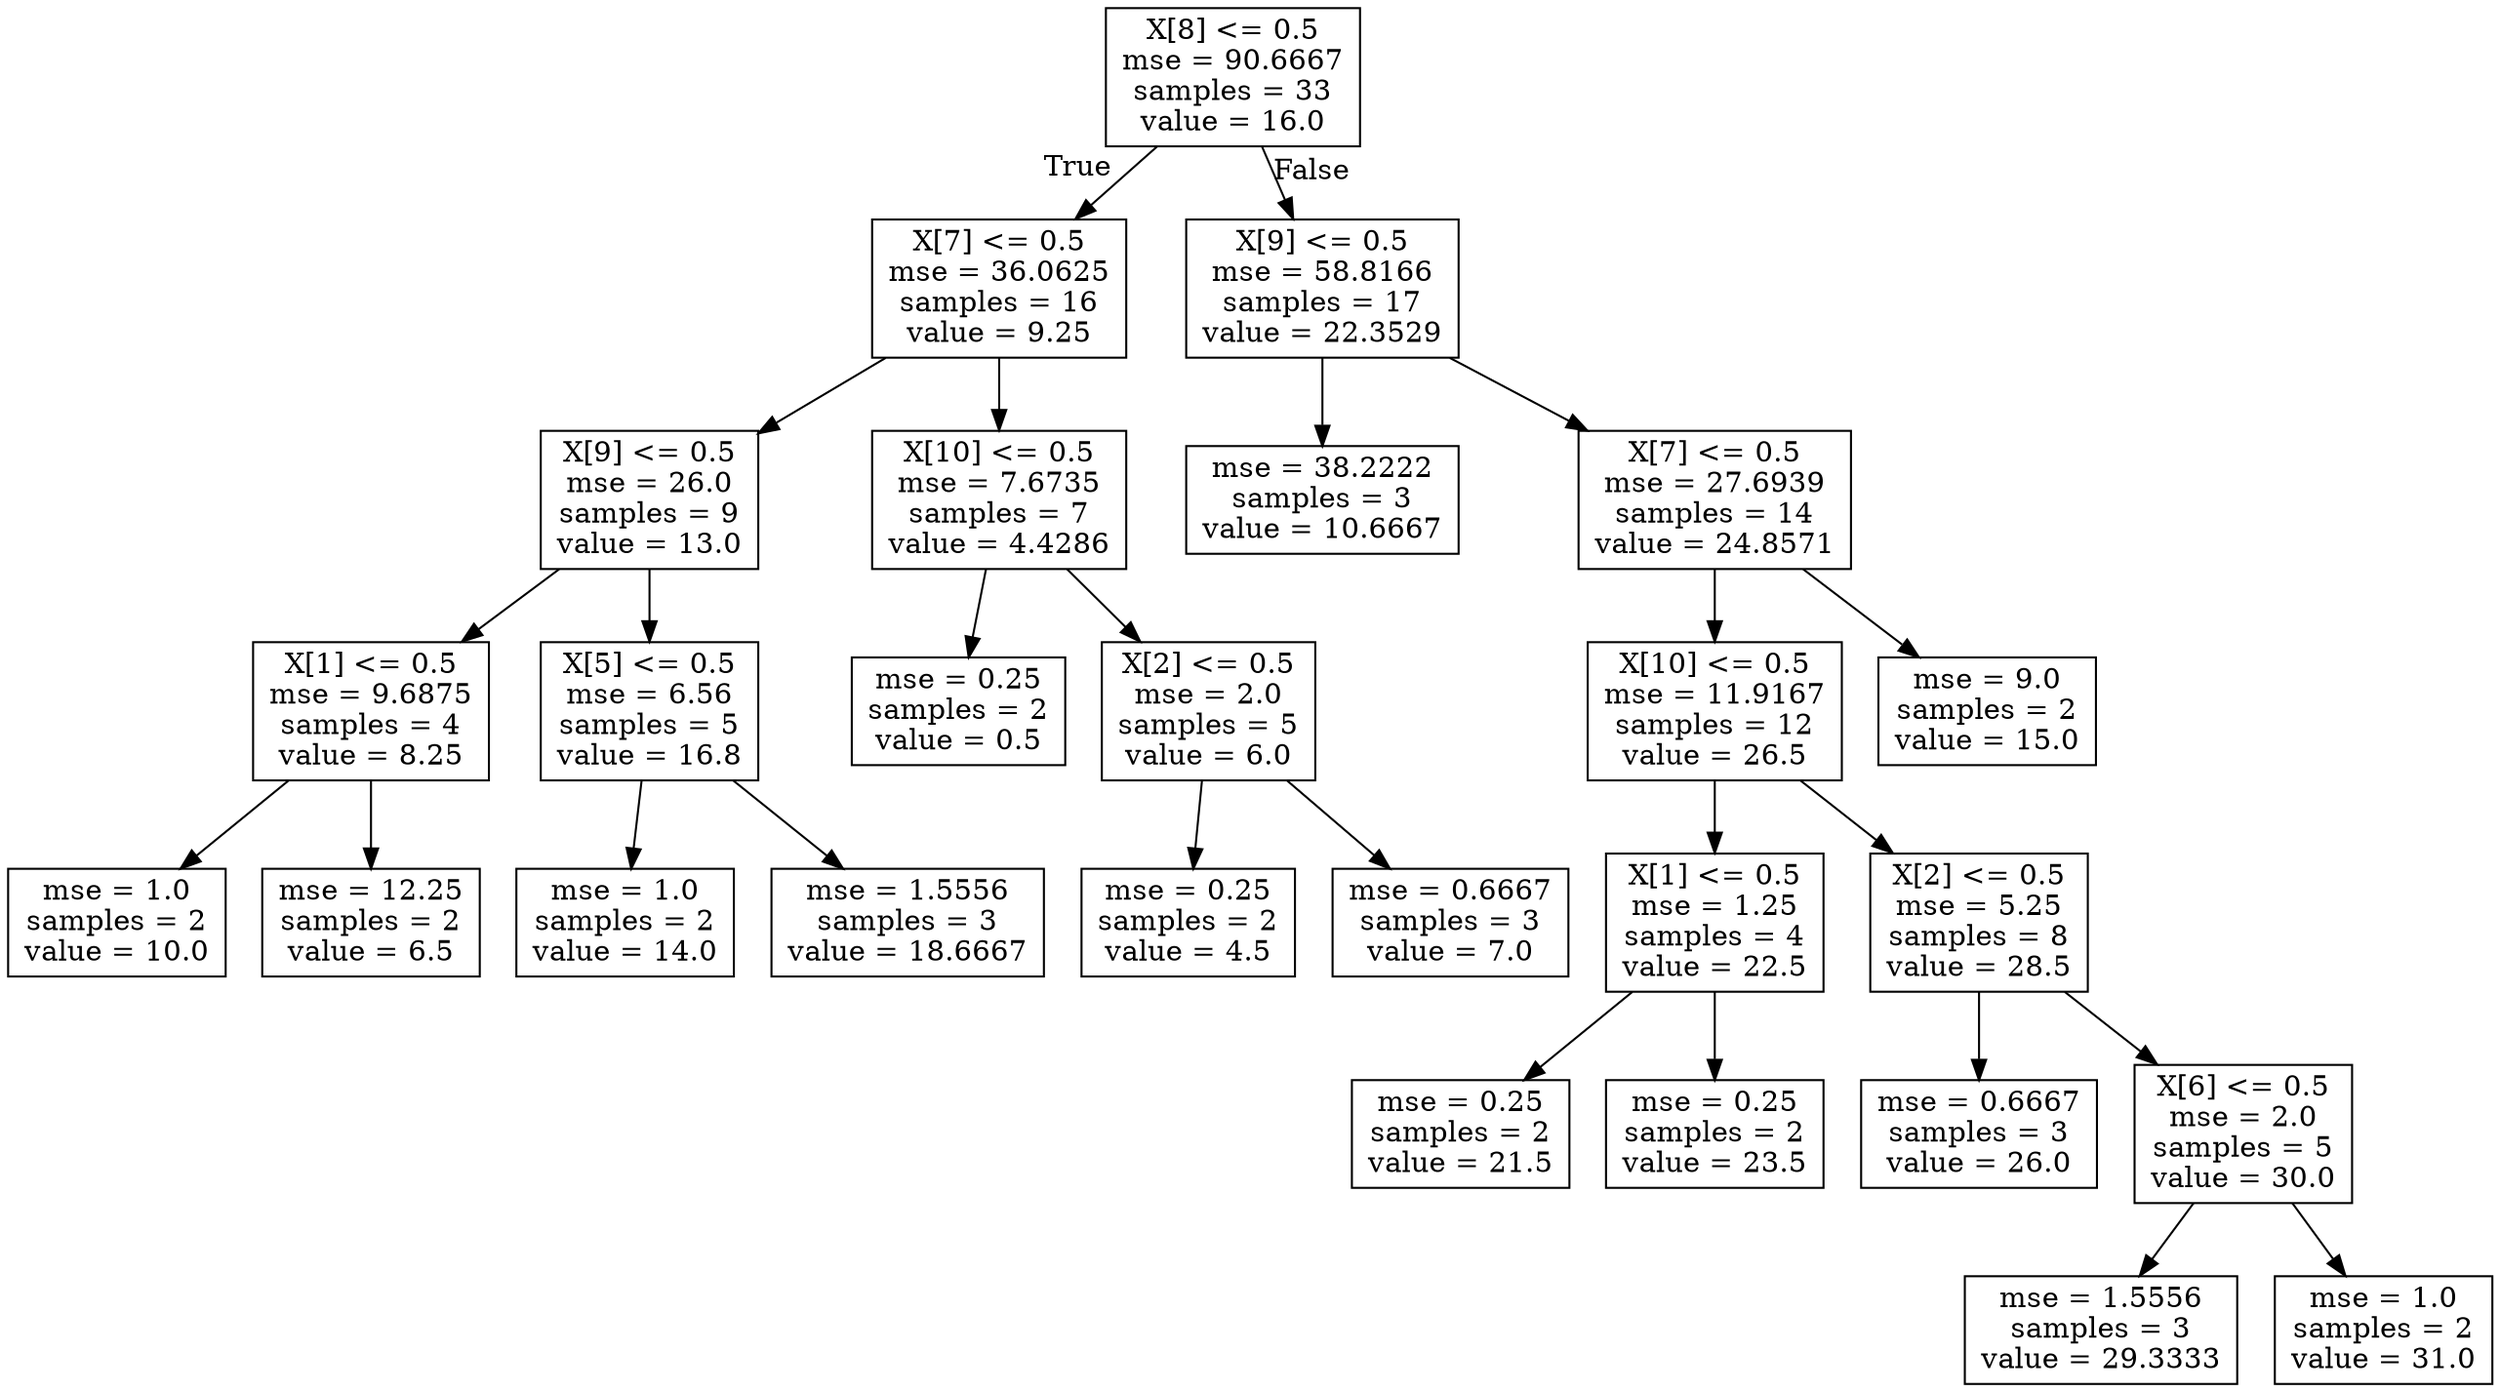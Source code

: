digraph Tree {
node [shape=box] ;
0 [label="X[8] <= 0.5\nmse = 90.6667\nsamples = 33\nvalue = 16.0"] ;
1 [label="X[7] <= 0.5\nmse = 36.0625\nsamples = 16\nvalue = 9.25"] ;
0 -> 1 [labeldistance=2.5, labelangle=45, headlabel="True"] ;
2 [label="X[9] <= 0.5\nmse = 26.0\nsamples = 9\nvalue = 13.0"] ;
1 -> 2 ;
3 [label="X[1] <= 0.5\nmse = 9.6875\nsamples = 4\nvalue = 8.25"] ;
2 -> 3 ;
4 [label="mse = 1.0\nsamples = 2\nvalue = 10.0"] ;
3 -> 4 ;
5 [label="mse = 12.25\nsamples = 2\nvalue = 6.5"] ;
3 -> 5 ;
6 [label="X[5] <= 0.5\nmse = 6.56\nsamples = 5\nvalue = 16.8"] ;
2 -> 6 ;
7 [label="mse = 1.0\nsamples = 2\nvalue = 14.0"] ;
6 -> 7 ;
8 [label="mse = 1.5556\nsamples = 3\nvalue = 18.6667"] ;
6 -> 8 ;
9 [label="X[10] <= 0.5\nmse = 7.6735\nsamples = 7\nvalue = 4.4286"] ;
1 -> 9 ;
10 [label="mse = 0.25\nsamples = 2\nvalue = 0.5"] ;
9 -> 10 ;
11 [label="X[2] <= 0.5\nmse = 2.0\nsamples = 5\nvalue = 6.0"] ;
9 -> 11 ;
12 [label="mse = 0.25\nsamples = 2\nvalue = 4.5"] ;
11 -> 12 ;
13 [label="mse = 0.6667\nsamples = 3\nvalue = 7.0"] ;
11 -> 13 ;
14 [label="X[9] <= 0.5\nmse = 58.8166\nsamples = 17\nvalue = 22.3529"] ;
0 -> 14 [labeldistance=2.5, labelangle=-45, headlabel="False"] ;
15 [label="mse = 38.2222\nsamples = 3\nvalue = 10.6667"] ;
14 -> 15 ;
16 [label="X[7] <= 0.5\nmse = 27.6939\nsamples = 14\nvalue = 24.8571"] ;
14 -> 16 ;
17 [label="X[10] <= 0.5\nmse = 11.9167\nsamples = 12\nvalue = 26.5"] ;
16 -> 17 ;
18 [label="X[1] <= 0.5\nmse = 1.25\nsamples = 4\nvalue = 22.5"] ;
17 -> 18 ;
19 [label="mse = 0.25\nsamples = 2\nvalue = 21.5"] ;
18 -> 19 ;
20 [label="mse = 0.25\nsamples = 2\nvalue = 23.5"] ;
18 -> 20 ;
21 [label="X[2] <= 0.5\nmse = 5.25\nsamples = 8\nvalue = 28.5"] ;
17 -> 21 ;
22 [label="mse = 0.6667\nsamples = 3\nvalue = 26.0"] ;
21 -> 22 ;
23 [label="X[6] <= 0.5\nmse = 2.0\nsamples = 5\nvalue = 30.0"] ;
21 -> 23 ;
24 [label="mse = 1.5556\nsamples = 3\nvalue = 29.3333"] ;
23 -> 24 ;
25 [label="mse = 1.0\nsamples = 2\nvalue = 31.0"] ;
23 -> 25 ;
26 [label="mse = 9.0\nsamples = 2\nvalue = 15.0"] ;
16 -> 26 ;
}